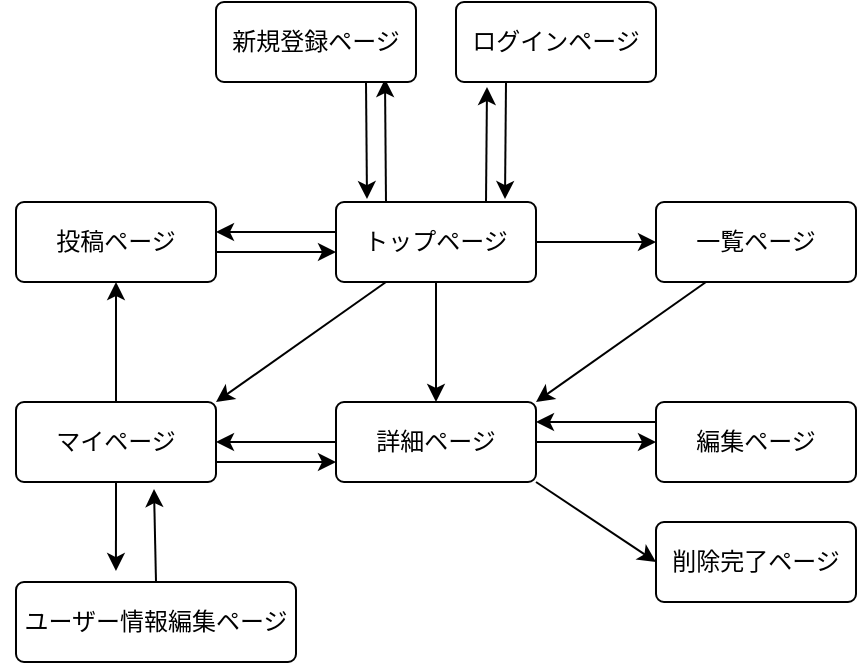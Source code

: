 <mxfile>
    <diagram id="H1-9XjUaMbZSFgusXumj" name="ページ1">
        <mxGraphModel dx="716" dy="580" grid="1" gridSize="10" guides="1" tooltips="1" connect="1" arrows="1" fold="1" page="1" pageScale="1" pageWidth="827" pageHeight="1169" math="0" shadow="0">
            <root>
                <mxCell id="0"/>
                <mxCell id="1" parent="0"/>
                <mxCell id="69" style="edgeStyle=none;html=1;exitX=0.25;exitY=1;exitDx=0;exitDy=0;entryX=1;entryY=0;entryDx=0;entryDy=0;startArrow=none;startFill=0;endArrow=classic;endFill=1;" parent="1" source="28" target="55" edge="1">
                    <mxGeometry relative="1" as="geometry"/>
                </mxCell>
                <mxCell id="76" style="edgeStyle=none;html=1;exitX=0.5;exitY=1;exitDx=0;exitDy=0;entryX=0.5;entryY=0;entryDx=0;entryDy=0;startArrow=none;startFill=0;endArrow=classic;endFill=1;" parent="1" source="28" target="33" edge="1">
                    <mxGeometry relative="1" as="geometry"/>
                </mxCell>
                <mxCell id="81" style="edgeStyle=none;html=1;exitX=0.75;exitY=0;exitDx=0;exitDy=0;entryX=0.155;entryY=1.063;entryDx=0;entryDy=0;entryPerimeter=0;startArrow=none;startFill=0;endArrow=classic;endFill=1;" parent="1" source="28" target="30" edge="1">
                    <mxGeometry relative="1" as="geometry"/>
                </mxCell>
                <mxCell id="83" style="edgeStyle=none;html=1;exitX=0.25;exitY=0;exitDx=0;exitDy=0;entryX=0.845;entryY=0.963;entryDx=0;entryDy=0;entryPerimeter=0;startArrow=none;startFill=0;endArrow=classic;endFill=1;" parent="1" source="28" target="29" edge="1">
                    <mxGeometry relative="1" as="geometry"/>
                </mxCell>
                <mxCell id="98" style="edgeStyle=none;html=1;exitX=1;exitY=0.5;exitDx=0;exitDy=0;entryX=0;entryY=0.5;entryDx=0;entryDy=0;" edge="1" parent="1" source="28" target="97">
                    <mxGeometry relative="1" as="geometry"/>
                </mxCell>
                <mxCell id="28" value="トップページ" style="rounded=1;arcSize=10;whiteSpace=wrap;html=1;align=center;fontColor=#000000;fillColor=#FFFFFF;" parent="1" vertex="1">
                    <mxGeometry x="240" y="170" width="100" height="40" as="geometry"/>
                </mxCell>
                <mxCell id="84" style="edgeStyle=none;html=1;exitX=0.75;exitY=1;exitDx=0;exitDy=0;entryX=0.155;entryY=-0.037;entryDx=0;entryDy=0;entryPerimeter=0;startArrow=none;startFill=0;endArrow=classic;endFill=1;" parent="1" source="29" target="28" edge="1">
                    <mxGeometry relative="1" as="geometry"/>
                </mxCell>
                <mxCell id="29" value="新規登録ページ" style="rounded=1;arcSize=10;whiteSpace=wrap;html=1;align=center;fillColor=#FFFFFF;fontColor=#000000;" parent="1" vertex="1">
                    <mxGeometry x="180" y="70" width="100" height="40" as="geometry"/>
                </mxCell>
                <mxCell id="82" style="edgeStyle=none;html=1;exitX=0.25;exitY=1;exitDx=0;exitDy=0;entryX=0.845;entryY=-0.037;entryDx=0;entryDy=0;entryPerimeter=0;startArrow=none;startFill=0;endArrow=classic;endFill=1;" parent="1" source="30" target="28" edge="1">
                    <mxGeometry relative="1" as="geometry"/>
                </mxCell>
                <mxCell id="30" value="ログインページ" style="rounded=1;arcSize=10;whiteSpace=wrap;html=1;align=center;fillColor=#FFFFFF;fontColor=#000000;" parent="1" vertex="1">
                    <mxGeometry x="300" y="70" width="100" height="40" as="geometry"/>
                </mxCell>
                <mxCell id="32" value="投稿ページ" style="rounded=1;arcSize=10;whiteSpace=wrap;html=1;align=center;fontColor=#000000;fillColor=#FFFFFF;" parent="1" vertex="1">
                    <mxGeometry x="80" y="170" width="100" height="40" as="geometry"/>
                </mxCell>
                <mxCell id="60" style="edgeStyle=none;html=1;exitX=0;exitY=0.25;exitDx=0;exitDy=0;entryX=1;entryY=0.25;entryDx=0;entryDy=0;startArrow=none;startFill=0;endArrow=classic;endFill=1;" parent="1" edge="1">
                    <mxGeometry relative="1" as="geometry">
                        <mxPoint x="240" y="290" as="sourcePoint"/>
                        <mxPoint x="180" y="290" as="targetPoint"/>
                    </mxGeometry>
                </mxCell>
                <mxCell id="77" style="edgeStyle=none;html=1;exitX=1;exitY=0.5;exitDx=0;exitDy=0;entryX=0;entryY=0.5;entryDx=0;entryDy=0;startArrow=none;startFill=0;endArrow=classic;endFill=1;" parent="1" source="33" target="34" edge="1">
                    <mxGeometry relative="1" as="geometry"/>
                </mxCell>
                <mxCell id="92" style="edgeStyle=none;html=1;exitX=1;exitY=1;exitDx=0;exitDy=0;entryX=0;entryY=0.5;entryDx=0;entryDy=0;" parent="1" source="33" target="35" edge="1">
                    <mxGeometry relative="1" as="geometry"/>
                </mxCell>
                <mxCell id="33" value="詳細ページ" style="rounded=1;arcSize=10;whiteSpace=wrap;html=1;align=center;fontColor=#000000;fillColor=#FFFFFF;" parent="1" vertex="1">
                    <mxGeometry x="240" y="270" width="100" height="40" as="geometry"/>
                </mxCell>
                <mxCell id="89" style="edgeStyle=none;html=1;exitX=0;exitY=0.25;exitDx=0;exitDy=0;entryX=1;entryY=0.25;entryDx=0;entryDy=0;" parent="1" source="34" target="33" edge="1">
                    <mxGeometry relative="1" as="geometry"/>
                </mxCell>
                <mxCell id="34" value="編集ページ" style="rounded=1;arcSize=10;whiteSpace=wrap;html=1;align=center;fontColor=#000000;fillColor=#FFFFFF;shadow=0;strokeColor=default;" parent="1" vertex="1">
                    <mxGeometry x="400" y="270" width="100" height="40" as="geometry"/>
                </mxCell>
                <mxCell id="35" value="削除完了ページ" style="rounded=1;arcSize=10;whiteSpace=wrap;html=1;align=center;fontColor=#000000;fillColor=#FFFFFF;" parent="1" vertex="1">
                    <mxGeometry x="400" y="330" width="100" height="40" as="geometry"/>
                </mxCell>
                <mxCell id="45" style="edgeStyle=none;html=1;endArrow=none;endFill=0;entryX=1;entryY=0.75;entryDx=0;entryDy=0;startArrow=classic;startFill=1;exitX=0;exitY=0.75;exitDx=0;exitDy=0;" parent="1" edge="1">
                    <mxGeometry relative="1" as="geometry">
                        <mxPoint x="180" y="195" as="targetPoint"/>
                        <mxPoint x="240" y="195" as="sourcePoint"/>
                    </mxGeometry>
                </mxCell>
                <mxCell id="46" style="edgeStyle=none;html=1;entryX=1;entryY=0.25;entryDx=0;entryDy=0;startArrow=none;startFill=0;endArrow=classic;endFill=1;exitX=0;exitY=0.25;exitDx=0;exitDy=0;" parent="1" edge="1">
                    <mxGeometry relative="1" as="geometry">
                        <mxPoint x="240" y="185" as="sourcePoint"/>
                        <mxPoint x="180" y="185" as="targetPoint"/>
                    </mxGeometry>
                </mxCell>
                <mxCell id="56" style="edgeStyle=none;html=1;exitX=0;exitY=0.5;exitDx=0;exitDy=0;entryX=0.5;entryY=1;entryDx=0;entryDy=0;startArrow=none;startFill=0;endArrow=classic;endFill=1;" parent="1" source="55" target="32" edge="1">
                    <mxGeometry relative="1" as="geometry">
                        <Array as="points">
                            <mxPoint x="130" y="290"/>
                        </Array>
                    </mxGeometry>
                </mxCell>
                <mxCell id="61" style="edgeStyle=none;html=1;exitX=1;exitY=0.75;exitDx=0;exitDy=0;entryX=0;entryY=0.75;entryDx=0;entryDy=0;startArrow=none;startFill=0;endArrow=classic;endFill=1;" parent="1" source="55" target="33" edge="1">
                    <mxGeometry relative="1" as="geometry"/>
                </mxCell>
                <mxCell id="94" style="edgeStyle=none;html=1;exitX=0.5;exitY=1;exitDx=0;exitDy=0;entryX=0.357;entryY=-0.137;entryDx=0;entryDy=0;entryPerimeter=0;" parent="1" source="55" target="lfoe9GVDVp2srDrckdQu-92" edge="1">
                    <mxGeometry relative="1" as="geometry"/>
                </mxCell>
                <mxCell id="55" value="マイページ" style="rounded=1;arcSize=10;whiteSpace=wrap;html=1;align=center;fontColor=#000000;fillColor=#FFFFFF;" parent="1" vertex="1">
                    <mxGeometry x="80" y="270" width="100" height="40" as="geometry"/>
                </mxCell>
                <mxCell id="96" style="edgeStyle=none;html=1;exitX=0.5;exitY=0;exitDx=0;exitDy=0;entryX=0.69;entryY=1.088;entryDx=0;entryDy=0;entryPerimeter=0;" parent="1" source="lfoe9GVDVp2srDrckdQu-92" target="55" edge="1">
                    <mxGeometry relative="1" as="geometry"/>
                </mxCell>
                <mxCell id="lfoe9GVDVp2srDrckdQu-92" value="ユーザー情報編集ページ" style="rounded=1;arcSize=10;whiteSpace=wrap;html=1;align=center;fontColor=#000000;fillColor=#FFFFFF;" parent="1" vertex="1">
                    <mxGeometry x="80" y="360" width="140" height="40" as="geometry"/>
                </mxCell>
                <mxCell id="99" style="edgeStyle=none;html=1;exitX=0.25;exitY=1;exitDx=0;exitDy=0;entryX=1;entryY=0;entryDx=0;entryDy=0;" edge="1" parent="1" source="97" target="33">
                    <mxGeometry relative="1" as="geometry"/>
                </mxCell>
                <mxCell id="97" value="一覧ページ" style="rounded=1;arcSize=10;whiteSpace=wrap;html=1;align=center;fontColor=#000000;fillColor=#FFFFFF;" vertex="1" parent="1">
                    <mxGeometry x="400" y="170" width="100" height="40" as="geometry"/>
                </mxCell>
            </root>
        </mxGraphModel>
    </diagram>
</mxfile>